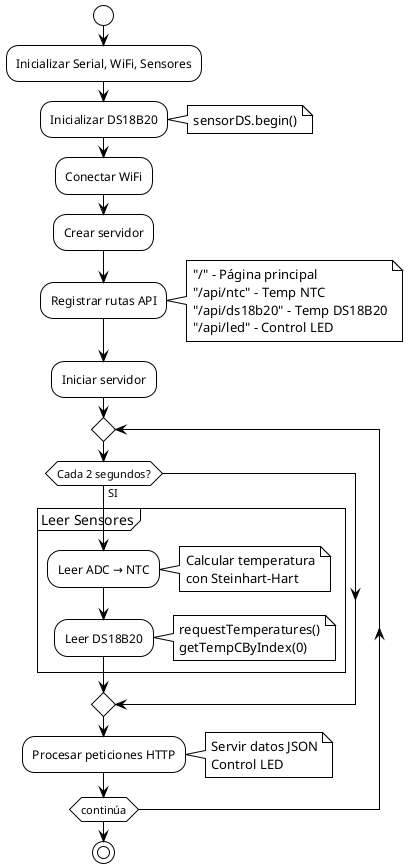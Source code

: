 @startuml lectura_sensores
!theme plain

start

:Inicializar Serial, WiFi, Sensores;

:Inicializar DS18B20;
note right
  sensorDS.begin()
end note

:Conectar WiFi;

:Crear servidor;

:Registrar rutas API;
note right
  "/" - Página principal
  "/api/ntc" - Temp NTC
  "/api/ds18b20" - Temp DS18B20
  "/api/led" - Control LED
end note

:Iniciar servidor;

repeat
  if (Cada 2 segundos?) then (SI)
    partition "Leer Sensores" {
      :Leer ADC → NTC;
      note right
        Calcular temperatura
        con Steinhart-Hart
      end note
      
      :Leer DS18B20;
      note right
        requestTemperatures()
        getTempCByIndex(0)
      end note
    }
  endif
  
  :Procesar peticiones HTTP;
  note right
    Servir datos JSON
    Control LED
  end note

repeat while (continúa)

stop

@enduml
